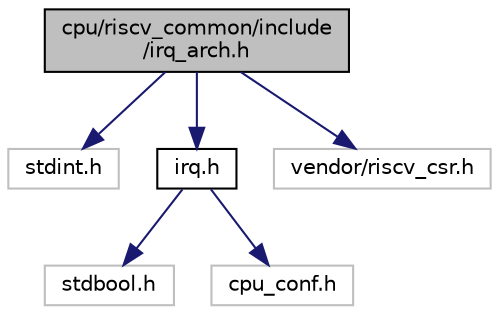 digraph "cpu/riscv_common/include/irq_arch.h"
{
 // LATEX_PDF_SIZE
  edge [fontname="Helvetica",fontsize="10",labelfontname="Helvetica",labelfontsize="10"];
  node [fontname="Helvetica",fontsize="10",shape=record];
  Node1 [label="cpu/riscv_common/include\l/irq_arch.h",height=0.2,width=0.4,color="black", fillcolor="grey75", style="filled", fontcolor="black",tooltip="Implementation of the kernels irq interface."];
  Node1 -> Node2 [color="midnightblue",fontsize="10",style="solid",fontname="Helvetica"];
  Node2 [label="stdint.h",height=0.2,width=0.4,color="grey75", fillcolor="white", style="filled",tooltip=" "];
  Node1 -> Node3 [color="midnightblue",fontsize="10",style="solid",fontname="Helvetica"];
  Node3 [label="irq.h",height=0.2,width=0.4,color="black", fillcolor="white", style="filled",URL="$irq_8h.html",tooltip="IRQ driver interface."];
  Node3 -> Node4 [color="midnightblue",fontsize="10",style="solid",fontname="Helvetica"];
  Node4 [label="stdbool.h",height=0.2,width=0.4,color="grey75", fillcolor="white", style="filled",tooltip=" "];
  Node3 -> Node5 [color="midnightblue",fontsize="10",style="solid",fontname="Helvetica"];
  Node5 [label="cpu_conf.h",height=0.2,width=0.4,color="grey75", fillcolor="white", style="filled",tooltip=" "];
  Node1 -> Node6 [color="midnightblue",fontsize="10",style="solid",fontname="Helvetica"];
  Node6 [label="vendor/riscv_csr.h",height=0.2,width=0.4,color="grey75", fillcolor="white", style="filled",tooltip=" "];
}
